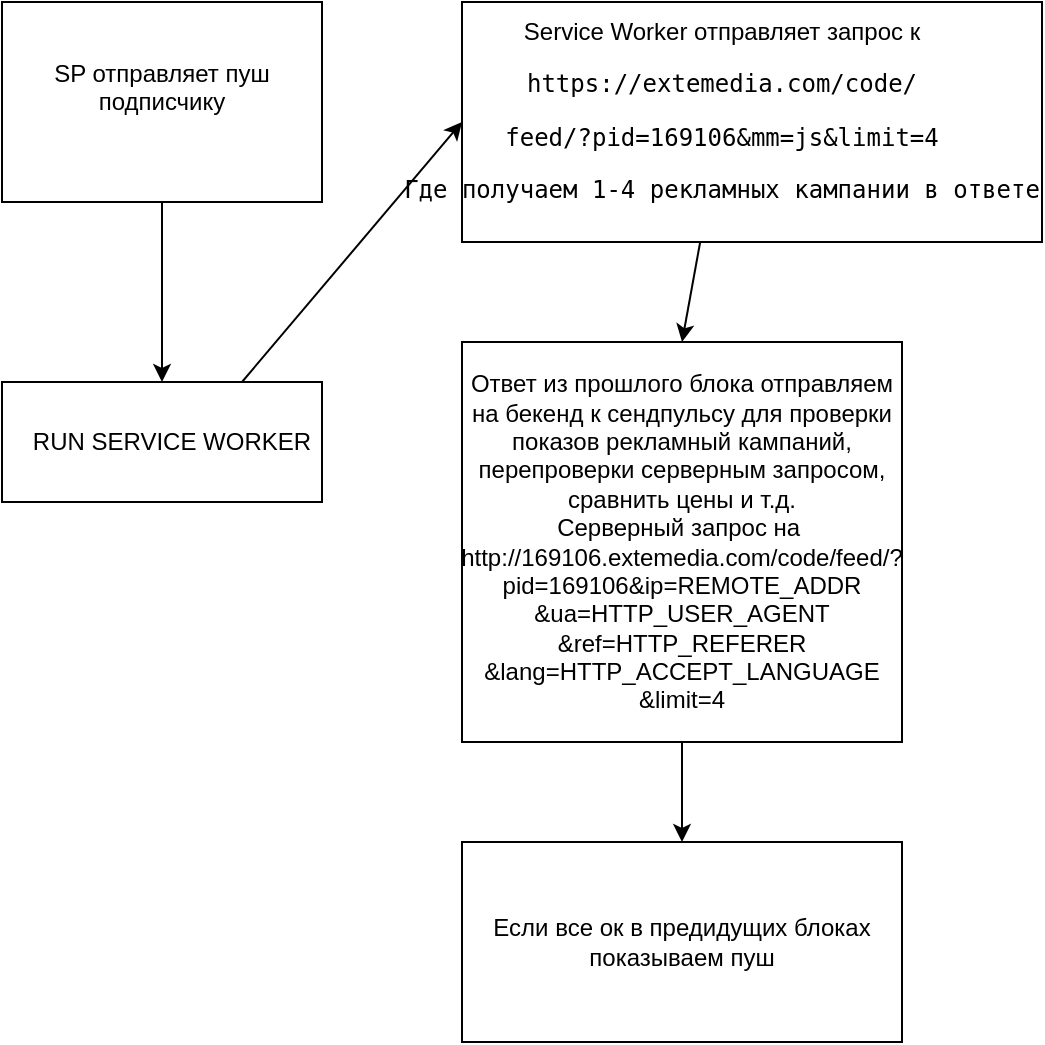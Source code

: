 <mxfile version="10.7.5" type="github"><diagram id="k5n9CfGI4PMFY-Rj-Fbu" name="Page-1"><mxGraphModel dx="1329" dy="779" grid="1" gridSize="10" guides="1" tooltips="1" connect="1" arrows="1" fold="1" page="1" pageScale="1" pageWidth="827" pageHeight="1169" math="0" shadow="0"><root><mxCell id="0"/><mxCell id="1" parent="0"/><mxCell id="P0CZ8bCJOl4J9r2Fji4x-8" value="" style="rounded=0;whiteSpace=wrap;html=1;" vertex="1" parent="1"><mxGeometry x="250" y="20" width="290" height="120" as="geometry"/></mxCell><mxCell id="P0CZ8bCJOl4J9r2Fji4x-11" value="Service Worker отправляет запрос к&lt;br&gt;&lt;pre&gt;&lt;span&gt;https://extemedia.com/code/&lt;/span&gt;&lt;/pre&gt;&lt;pre&gt;&lt;span&gt;feed/?pid=169106&amp;amp;mm=js&amp;amp;limit=4&lt;/span&gt;&lt;/pre&gt;&lt;pre&gt;&lt;span&gt;Где получаем 1-4 рекламных кампании в ответе&lt;/span&gt;&lt;/pre&gt;" style="text;html=1;strokeColor=none;fillColor=none;align=center;verticalAlign=middle;whiteSpace=wrap;rounded=0;" vertex="1" parent="1"><mxGeometry x="250" y="20" width="260" height="120" as="geometry"/></mxCell><mxCell id="P0CZ8bCJOl4J9r2Fji4x-15" value="" style="rounded=0;whiteSpace=wrap;html=1;" vertex="1" parent="1"><mxGeometry x="250" y="190" width="220" height="200" as="geometry"/></mxCell><mxCell id="P0CZ8bCJOl4J9r2Fji4x-16" value="Ответ из прошлого блока отправляем на бекенд к сендпульсу для проверки показов рекламный кампаний, перепроверки серверным запросом, сравнить цены и т.д.&lt;br&gt;Серверный запрос на&amp;nbsp;&lt;br&gt;http://169106.extemedia.com/code/feed/?&lt;br&gt;pid=169106&amp;amp;ip=REMOTE_ADDR&lt;br&gt;&amp;amp;ua=HTTP_USER_AGENT&lt;br&gt;&amp;amp;ref=HTTP_REFERER&lt;br&gt;&amp;amp;lang=HTTP_ACCEPT_LANGUAGE&lt;br&gt;&amp;amp;limit=4&lt;br&gt;" style="text;html=1;strokeColor=none;fillColor=none;align=center;verticalAlign=middle;whiteSpace=wrap;rounded=0;" vertex="1" parent="1"><mxGeometry x="250" y="190" width="220" height="200" as="geometry"/></mxCell><mxCell id="P0CZ8bCJOl4J9r2Fji4x-6" value="" style="rounded=0;whiteSpace=wrap;html=1;" vertex="1" parent="1"><mxGeometry x="20" y="210" width="160" height="60" as="geometry"/></mxCell><mxCell id="P0CZ8bCJOl4J9r2Fji4x-1" value="" style="rounded=0;whiteSpace=wrap;html=1;" vertex="1" parent="1"><mxGeometry x="20" y="20" width="160" height="100" as="geometry"/></mxCell><mxCell id="P0CZ8bCJOl4J9r2Fji4x-2" value="SP отправляет пуш подписчику&lt;br&gt;&lt;br&gt;&lt;div style=&quot;text-align: left&quot;&gt;&lt;/div&gt;" style="text;html=1;strokeColor=none;fillColor=none;align=center;verticalAlign=middle;whiteSpace=wrap;rounded=0;direction=west;" vertex="1" parent="1"><mxGeometry x="20" y="20" width="160" height="100" as="geometry"/></mxCell><mxCell id="P0CZ8bCJOl4J9r2Fji4x-3" value="" style="endArrow=classic;html=1;exitX=0.5;exitY=0;exitDx=0;exitDy=0;" edge="1" parent="1" source="P0CZ8bCJOl4J9r2Fji4x-2"><mxGeometry width="50" height="50" relative="1" as="geometry"><mxPoint x="90" y="160" as="sourcePoint"/><mxPoint x="100" y="210" as="targetPoint"/></mxGeometry></mxCell><mxCell id="P0CZ8bCJOl4J9r2Fji4x-5" value="&amp;nbsp; &amp;nbsp;RUN SERVICE WORKER" style="text;html=1;strokeColor=none;fillColor=none;align=center;verticalAlign=middle;whiteSpace=wrap;rounded=0;" vertex="1" parent="1"><mxGeometry x="20" y="210" width="160" height="60" as="geometry"/></mxCell><mxCell id="P0CZ8bCJOl4J9r2Fji4x-9" value="" style="rounded=0;whiteSpace=wrap;html=1;" vertex="1" parent="1"><mxGeometry x="250" y="440" width="220" height="100" as="geometry"/></mxCell><mxCell id="P0CZ8bCJOl4J9r2Fji4x-13" value="" style="endArrow=classic;html=1;entryX=0;entryY=0.5;entryDx=0;entryDy=0;exitX=0.75;exitY=0;exitDx=0;exitDy=0;" edge="1" parent="1" source="P0CZ8bCJOl4J9r2Fji4x-5" target="P0CZ8bCJOl4J9r2Fji4x-11"><mxGeometry width="50" height="50" relative="1" as="geometry"><mxPoint x="20" y="500" as="sourcePoint"/><mxPoint x="70" y="450" as="targetPoint"/></mxGeometry></mxCell><mxCell id="P0CZ8bCJOl4J9r2Fji4x-14" value="" style="endArrow=classic;html=1;" edge="1" parent="1" source="P0CZ8bCJOl4J9r2Fji4x-11"><mxGeometry width="50" height="50" relative="1" as="geometry"><mxPoint x="20" y="500" as="sourcePoint"/><mxPoint x="360" y="190" as="targetPoint"/></mxGeometry></mxCell><mxCell id="P0CZ8bCJOl4J9r2Fji4x-17" value="" style="endArrow=classic;html=1;entryX=0.5;entryY=0;entryDx=0;entryDy=0;exitX=0.5;exitY=1;exitDx=0;exitDy=0;" edge="1" parent="1" source="P0CZ8bCJOl4J9r2Fji4x-16" target="P0CZ8bCJOl4J9r2Fji4x-9"><mxGeometry width="50" height="50" relative="1" as="geometry"><mxPoint x="20" y="490" as="sourcePoint"/><mxPoint x="70" y="440" as="targetPoint"/></mxGeometry></mxCell><mxCell id="P0CZ8bCJOl4J9r2Fji4x-18" value="Если все ок в предидущих блоках показываем пуш" style="text;html=1;strokeColor=none;fillColor=none;align=center;verticalAlign=middle;whiteSpace=wrap;rounded=0;" vertex="1" parent="1"><mxGeometry x="250" y="440" width="220" height="100" as="geometry"/></mxCell></root></mxGraphModel></diagram></mxfile>